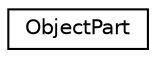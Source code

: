 digraph G
{
  edge [fontname="Helvetica",fontsize="10",labelfontname="Helvetica",labelfontsize="10"];
  node [fontname="Helvetica",fontsize="10",shape=record];
  rankdir="LR";
  Node1 [label="ObjectPart",height=0.2,width=0.4,color="black", fillcolor="white", style="filled",URL="$struct_object_part.html"];
}
